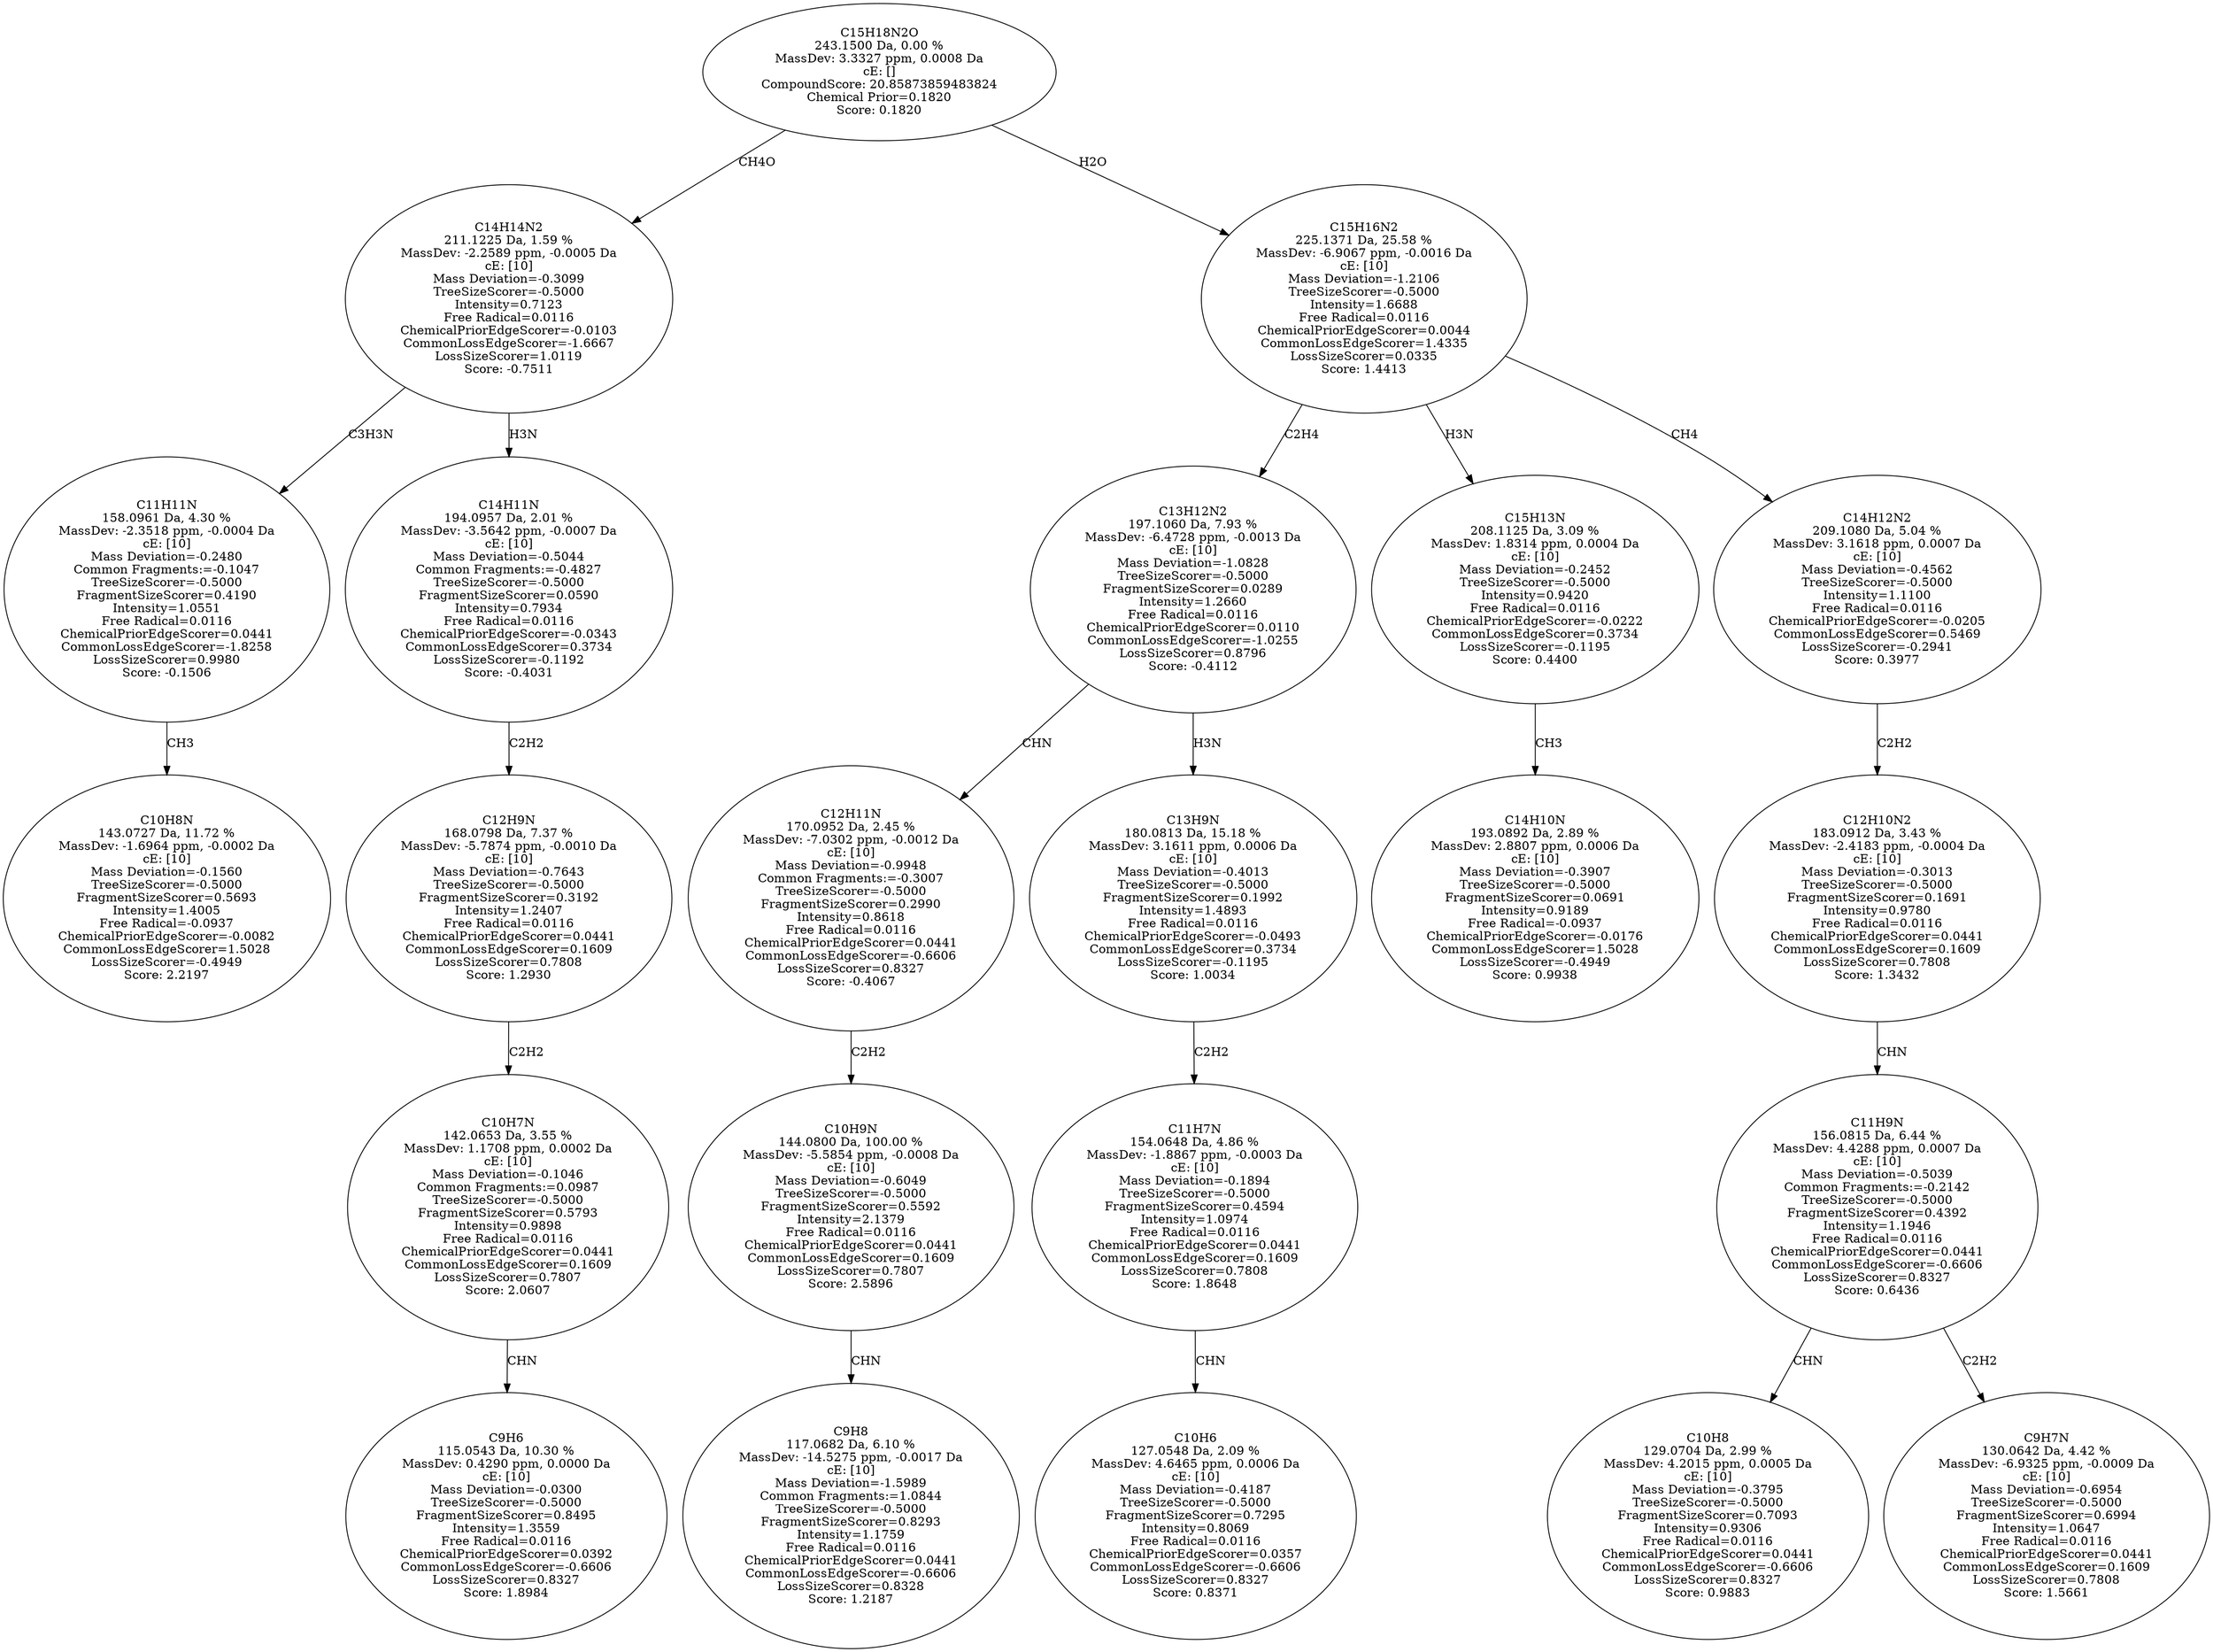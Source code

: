 strict digraph {
v1 [label="C10H8N\n143.0727 Da, 11.72 %\nMassDev: -1.6964 ppm, -0.0002 Da\ncE: [10]\nMass Deviation=-0.1560\nTreeSizeScorer=-0.5000\nFragmentSizeScorer=0.5693\nIntensity=1.4005\nFree Radical=-0.0937\nChemicalPriorEdgeScorer=-0.0082\nCommonLossEdgeScorer=1.5028\nLossSizeScorer=-0.4949\nScore: 2.2197"];
v2 [label="C11H11N\n158.0961 Da, 4.30 %\nMassDev: -2.3518 ppm, -0.0004 Da\ncE: [10]\nMass Deviation=-0.2480\nCommon Fragments:=-0.1047\nTreeSizeScorer=-0.5000\nFragmentSizeScorer=0.4190\nIntensity=1.0551\nFree Radical=0.0116\nChemicalPriorEdgeScorer=0.0441\nCommonLossEdgeScorer=-1.8258\nLossSizeScorer=0.9980\nScore: -0.1506"];
v3 [label="C9H6\n115.0543 Da, 10.30 %\nMassDev: 0.4290 ppm, 0.0000 Da\ncE: [10]\nMass Deviation=-0.0300\nTreeSizeScorer=-0.5000\nFragmentSizeScorer=0.8495\nIntensity=1.3559\nFree Radical=0.0116\nChemicalPriorEdgeScorer=0.0392\nCommonLossEdgeScorer=-0.6606\nLossSizeScorer=0.8327\nScore: 1.8984"];
v4 [label="C10H7N\n142.0653 Da, 3.55 %\nMassDev: 1.1708 ppm, 0.0002 Da\ncE: [10]\nMass Deviation=-0.1046\nCommon Fragments:=0.0987\nTreeSizeScorer=-0.5000\nFragmentSizeScorer=0.5793\nIntensity=0.9898\nFree Radical=0.0116\nChemicalPriorEdgeScorer=0.0441\nCommonLossEdgeScorer=0.1609\nLossSizeScorer=0.7807\nScore: 2.0607"];
v5 [label="C12H9N\n168.0798 Da, 7.37 %\nMassDev: -5.7874 ppm, -0.0010 Da\ncE: [10]\nMass Deviation=-0.7643\nTreeSizeScorer=-0.5000\nFragmentSizeScorer=0.3192\nIntensity=1.2407\nFree Radical=0.0116\nChemicalPriorEdgeScorer=0.0441\nCommonLossEdgeScorer=0.1609\nLossSizeScorer=0.7808\nScore: 1.2930"];
v6 [label="C14H11N\n194.0957 Da, 2.01 %\nMassDev: -3.5642 ppm, -0.0007 Da\ncE: [10]\nMass Deviation=-0.5044\nCommon Fragments:=-0.4827\nTreeSizeScorer=-0.5000\nFragmentSizeScorer=0.0590\nIntensity=0.7934\nFree Radical=0.0116\nChemicalPriorEdgeScorer=-0.0343\nCommonLossEdgeScorer=0.3734\nLossSizeScorer=-0.1192\nScore: -0.4031"];
v7 [label="C14H14N2\n211.1225 Da, 1.59 %\nMassDev: -2.2589 ppm, -0.0005 Da\ncE: [10]\nMass Deviation=-0.3099\nTreeSizeScorer=-0.5000\nIntensity=0.7123\nFree Radical=0.0116\nChemicalPriorEdgeScorer=-0.0103\nCommonLossEdgeScorer=-1.6667\nLossSizeScorer=1.0119\nScore: -0.7511"];
v8 [label="C9H8\n117.0682 Da, 6.10 %\nMassDev: -14.5275 ppm, -0.0017 Da\ncE: [10]\nMass Deviation=-1.5989\nCommon Fragments:=1.0844\nTreeSizeScorer=-0.5000\nFragmentSizeScorer=0.8293\nIntensity=1.1759\nFree Radical=0.0116\nChemicalPriorEdgeScorer=0.0441\nCommonLossEdgeScorer=-0.6606\nLossSizeScorer=0.8328\nScore: 1.2187"];
v9 [label="C10H9N\n144.0800 Da, 100.00 %\nMassDev: -5.5854 ppm, -0.0008 Da\ncE: [10]\nMass Deviation=-0.6049\nTreeSizeScorer=-0.5000\nFragmentSizeScorer=0.5592\nIntensity=2.1379\nFree Radical=0.0116\nChemicalPriorEdgeScorer=0.0441\nCommonLossEdgeScorer=0.1609\nLossSizeScorer=0.7807\nScore: 2.5896"];
v10 [label="C12H11N\n170.0952 Da, 2.45 %\nMassDev: -7.0302 ppm, -0.0012 Da\ncE: [10]\nMass Deviation=-0.9948\nCommon Fragments:=-0.3007\nTreeSizeScorer=-0.5000\nFragmentSizeScorer=0.2990\nIntensity=0.8618\nFree Radical=0.0116\nChemicalPriorEdgeScorer=0.0441\nCommonLossEdgeScorer=-0.6606\nLossSizeScorer=0.8327\nScore: -0.4067"];
v11 [label="C10H6\n127.0548 Da, 2.09 %\nMassDev: 4.6465 ppm, 0.0006 Da\ncE: [10]\nMass Deviation=-0.4187\nTreeSizeScorer=-0.5000\nFragmentSizeScorer=0.7295\nIntensity=0.8069\nFree Radical=0.0116\nChemicalPriorEdgeScorer=0.0357\nCommonLossEdgeScorer=-0.6606\nLossSizeScorer=0.8327\nScore: 0.8371"];
v12 [label="C11H7N\n154.0648 Da, 4.86 %\nMassDev: -1.8867 ppm, -0.0003 Da\ncE: [10]\nMass Deviation=-0.1894\nTreeSizeScorer=-0.5000\nFragmentSizeScorer=0.4594\nIntensity=1.0974\nFree Radical=0.0116\nChemicalPriorEdgeScorer=0.0441\nCommonLossEdgeScorer=0.1609\nLossSizeScorer=0.7808\nScore: 1.8648"];
v13 [label="C13H9N\n180.0813 Da, 15.18 %\nMassDev: 3.1611 ppm, 0.0006 Da\ncE: [10]\nMass Deviation=-0.4013\nTreeSizeScorer=-0.5000\nFragmentSizeScorer=0.1992\nIntensity=1.4893\nFree Radical=0.0116\nChemicalPriorEdgeScorer=-0.0493\nCommonLossEdgeScorer=0.3734\nLossSizeScorer=-0.1195\nScore: 1.0034"];
v14 [label="C13H12N2\n197.1060 Da, 7.93 %\nMassDev: -6.4728 ppm, -0.0013 Da\ncE: [10]\nMass Deviation=-1.0828\nTreeSizeScorer=-0.5000\nFragmentSizeScorer=0.0289\nIntensity=1.2660\nFree Radical=0.0116\nChemicalPriorEdgeScorer=0.0110\nCommonLossEdgeScorer=-1.0255\nLossSizeScorer=0.8796\nScore: -0.4112"];
v15 [label="C14H10N\n193.0892 Da, 2.89 %\nMassDev: 2.8807 ppm, 0.0006 Da\ncE: [10]\nMass Deviation=-0.3907\nTreeSizeScorer=-0.5000\nFragmentSizeScorer=0.0691\nIntensity=0.9189\nFree Radical=-0.0937\nChemicalPriorEdgeScorer=-0.0176\nCommonLossEdgeScorer=1.5028\nLossSizeScorer=-0.4949\nScore: 0.9938"];
v16 [label="C15H13N\n208.1125 Da, 3.09 %\nMassDev: 1.8314 ppm, 0.0004 Da\ncE: [10]\nMass Deviation=-0.2452\nTreeSizeScorer=-0.5000\nIntensity=0.9420\nFree Radical=0.0116\nChemicalPriorEdgeScorer=-0.0222\nCommonLossEdgeScorer=0.3734\nLossSizeScorer=-0.1195\nScore: 0.4400"];
v17 [label="C10H8\n129.0704 Da, 2.99 %\nMassDev: 4.2015 ppm, 0.0005 Da\ncE: [10]\nMass Deviation=-0.3795\nTreeSizeScorer=-0.5000\nFragmentSizeScorer=0.7093\nIntensity=0.9306\nFree Radical=0.0116\nChemicalPriorEdgeScorer=0.0441\nCommonLossEdgeScorer=-0.6606\nLossSizeScorer=0.8327\nScore: 0.9883"];
v18 [label="C9H7N\n130.0642 Da, 4.42 %\nMassDev: -6.9325 ppm, -0.0009 Da\ncE: [10]\nMass Deviation=-0.6954\nTreeSizeScorer=-0.5000\nFragmentSizeScorer=0.6994\nIntensity=1.0647\nFree Radical=0.0116\nChemicalPriorEdgeScorer=0.0441\nCommonLossEdgeScorer=0.1609\nLossSizeScorer=0.7808\nScore: 1.5661"];
v19 [label="C11H9N\n156.0815 Da, 6.44 %\nMassDev: 4.4288 ppm, 0.0007 Da\ncE: [10]\nMass Deviation=-0.5039\nCommon Fragments:=-0.2142\nTreeSizeScorer=-0.5000\nFragmentSizeScorer=0.4392\nIntensity=1.1946\nFree Radical=0.0116\nChemicalPriorEdgeScorer=0.0441\nCommonLossEdgeScorer=-0.6606\nLossSizeScorer=0.8327\nScore: 0.6436"];
v20 [label="C12H10N2\n183.0912 Da, 3.43 %\nMassDev: -2.4183 ppm, -0.0004 Da\ncE: [10]\nMass Deviation=-0.3013\nTreeSizeScorer=-0.5000\nFragmentSizeScorer=0.1691\nIntensity=0.9780\nFree Radical=0.0116\nChemicalPriorEdgeScorer=0.0441\nCommonLossEdgeScorer=0.1609\nLossSizeScorer=0.7808\nScore: 1.3432"];
v21 [label="C14H12N2\n209.1080 Da, 5.04 %\nMassDev: 3.1618 ppm, 0.0007 Da\ncE: [10]\nMass Deviation=-0.4562\nTreeSizeScorer=-0.5000\nIntensity=1.1100\nFree Radical=0.0116\nChemicalPriorEdgeScorer=-0.0205\nCommonLossEdgeScorer=0.5469\nLossSizeScorer=-0.2941\nScore: 0.3977"];
v22 [label="C15H16N2\n225.1371 Da, 25.58 %\nMassDev: -6.9067 ppm, -0.0016 Da\ncE: [10]\nMass Deviation=-1.2106\nTreeSizeScorer=-0.5000\nIntensity=1.6688\nFree Radical=0.0116\nChemicalPriorEdgeScorer=0.0044\nCommonLossEdgeScorer=1.4335\nLossSizeScorer=0.0335\nScore: 1.4413"];
v23 [label="C15H18N2O\n243.1500 Da, 0.00 %\nMassDev: 3.3327 ppm, 0.0008 Da\ncE: []\nCompoundScore: 20.85873859483824\nChemical Prior=0.1820\nScore: 0.1820"];
v2 -> v1 [label="CH3"];
v7 -> v2 [label="C3H3N"];
v4 -> v3 [label="CHN"];
v5 -> v4 [label="C2H2"];
v6 -> v5 [label="C2H2"];
v7 -> v6 [label="H3N"];
v23 -> v7 [label="CH4O"];
v9 -> v8 [label="CHN"];
v10 -> v9 [label="C2H2"];
v14 -> v10 [label="CHN"];
v12 -> v11 [label="CHN"];
v13 -> v12 [label="C2H2"];
v14 -> v13 [label="H3N"];
v22 -> v14 [label="C2H4"];
v16 -> v15 [label="CH3"];
v22 -> v16 [label="H3N"];
v19 -> v17 [label="CHN"];
v19 -> v18 [label="C2H2"];
v20 -> v19 [label="CHN"];
v21 -> v20 [label="C2H2"];
v22 -> v21 [label="CH4"];
v23 -> v22 [label="H2O"];
}